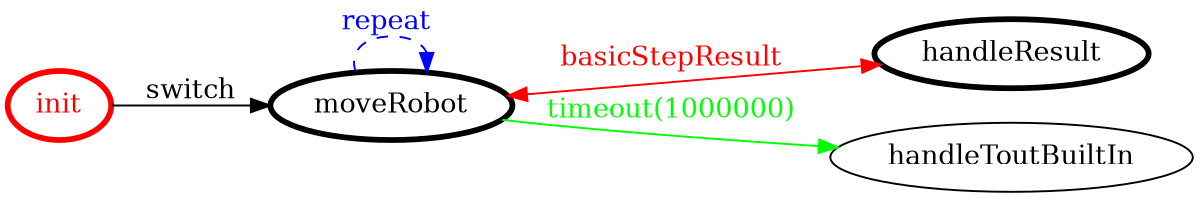 /*
*
* A GraphViz DOT FSM description 
* Please use a GraphViz visualizer (like http://www.webgraphviz.com)
*  
*/

digraph finite_state_machine {
	rankdir=LR
	size="8,5"
	
	init [ color = red ][ fontcolor = red ][ penwidth = 3 ]
	handleResult [ color = black ][ fontcolor = black ][ penwidth = 3 ]
	moveRobot [ color = black ][ fontcolor = black ][ penwidth = 3 ]
	
	moveRobot -> moveRobot [ label = "repeat "][ style = dashed ][ color = blue ][ fontcolor = blue ]
	init -> moveRobot [ label = "switch" ][ color = black ][ fontcolor = black ]
	moveRobot -> handleToutBuiltIn [ label = "timeout(1000000)" ][ color = green ][ fontcolor = green ]
	moveRobot -> handleResult [ label = "basicStepResult" ][ color = red ][ fontcolor = red ][ dir = both ]
}
